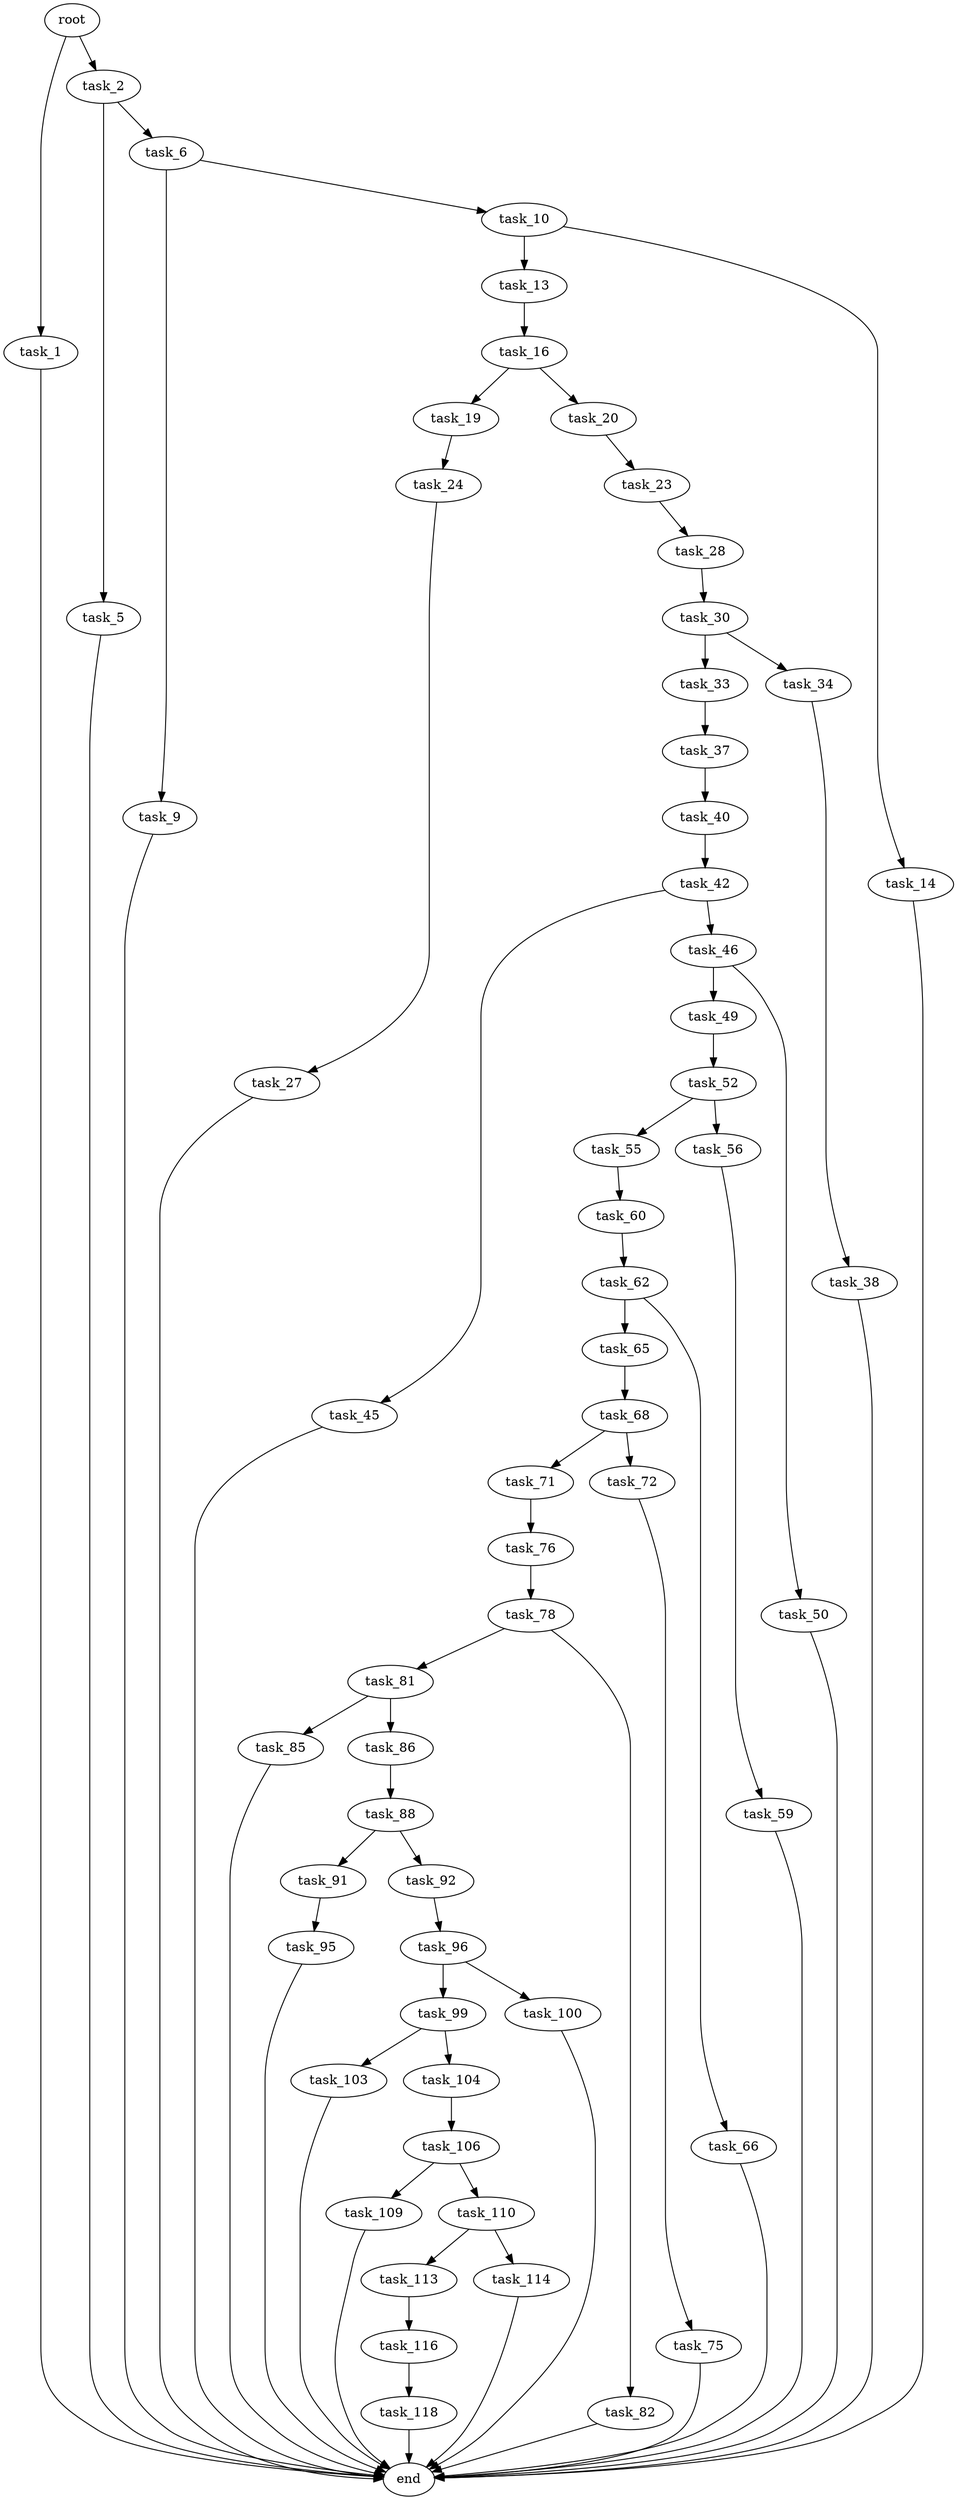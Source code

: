 digraph G {
  root [size="0.000000"];
  task_1 [size="154590276591.000000"];
  task_2 [size="782757789696.000000"];
  task_5 [size="227641856297.000000"];
  task_6 [size="656584292196.000000"];
  task_9 [size="46013978961.000000"];
  task_10 [size="5126792018.000000"];
  task_13 [size="38709425703.000000"];
  task_14 [size="28991029248.000000"];
  task_16 [size="4594907739.000000"];
  task_19 [size="443676844101.000000"];
  task_20 [size="1422887717.000000"];
  task_23 [size="138591302973.000000"];
  task_24 [size="782757789696.000000"];
  task_27 [size="12408755337.000000"];
  task_28 [size="14053042826.000000"];
  task_30 [size="138522933001.000000"];
  task_33 [size="8589934592.000000"];
  task_34 [size="1073741824000.000000"];
  task_37 [size="1073741824000.000000"];
  task_38 [size="231928233984.000000"];
  task_40 [size="68719476736.000000"];
  task_42 [size="3377094714.000000"];
  task_45 [size="20210949845.000000"];
  task_46 [size="19499192781.000000"];
  task_49 [size="3896049861.000000"];
  task_50 [size="615688813063.000000"];
  task_52 [size="13077910881.000000"];
  task_55 [size="28991029248.000000"];
  task_56 [size="39255002238.000000"];
  task_59 [size="368293445632.000000"];
  task_60 [size="1073741824000.000000"];
  task_62 [size="156284581654.000000"];
  task_65 [size="368293445632.000000"];
  task_66 [size="8589934592.000000"];
  task_68 [size="21117842227.000000"];
  task_71 [size="4216993374.000000"];
  task_72 [size="782757789696.000000"];
  task_75 [size="993649976886.000000"];
  task_76 [size="8589934592.000000"];
  task_78 [size="782757789696.000000"];
  task_81 [size="814715335992.000000"];
  task_82 [size="24858506869.000000"];
  task_85 [size="8249326309.000000"];
  task_86 [size="28991029248.000000"];
  task_88 [size="2863986613.000000"];
  task_91 [size="231928233984.000000"];
  task_92 [size="549755813888.000000"];
  task_95 [size="231928233984.000000"];
  task_96 [size="368293445632.000000"];
  task_99 [size="68719476736.000000"];
  task_100 [size="368293445632.000000"];
  task_103 [size="972595639.000000"];
  task_104 [size="16891383004.000000"];
  task_106 [size="447236000921.000000"];
  task_109 [size="9497304824.000000"];
  task_110 [size="368293445632.000000"];
  task_113 [size="52074123420.000000"];
  task_114 [size="1283448013.000000"];
  task_116 [size="18454986866.000000"];
  task_118 [size="250865291075.000000"];
  end [size="0.000000"];

  root -> task_1 [size="1.000000"];
  root -> task_2 [size="1.000000"];
  task_1 -> end [size="1.000000"];
  task_2 -> task_5 [size="679477248.000000"];
  task_2 -> task_6 [size="679477248.000000"];
  task_5 -> end [size="1.000000"];
  task_6 -> task_9 [size="536870912.000000"];
  task_6 -> task_10 [size="536870912.000000"];
  task_9 -> end [size="1.000000"];
  task_10 -> task_13 [size="134217728.000000"];
  task_10 -> task_14 [size="134217728.000000"];
  task_13 -> task_16 [size="679477248.000000"];
  task_14 -> end [size="1.000000"];
  task_16 -> task_19 [size="134217728.000000"];
  task_16 -> task_20 [size="134217728.000000"];
  task_19 -> task_24 [size="301989888.000000"];
  task_20 -> task_23 [size="33554432.000000"];
  task_23 -> task_28 [size="411041792.000000"];
  task_24 -> task_27 [size="679477248.000000"];
  task_27 -> end [size="1.000000"];
  task_28 -> task_30 [size="33554432.000000"];
  task_30 -> task_33 [size="209715200.000000"];
  task_30 -> task_34 [size="209715200.000000"];
  task_33 -> task_37 [size="33554432.000000"];
  task_34 -> task_38 [size="838860800.000000"];
  task_37 -> task_40 [size="838860800.000000"];
  task_38 -> end [size="1.000000"];
  task_40 -> task_42 [size="134217728.000000"];
  task_42 -> task_45 [size="411041792.000000"];
  task_42 -> task_46 [size="411041792.000000"];
  task_45 -> end [size="1.000000"];
  task_46 -> task_49 [size="536870912.000000"];
  task_46 -> task_50 [size="536870912.000000"];
  task_49 -> task_52 [size="75497472.000000"];
  task_50 -> end [size="1.000000"];
  task_52 -> task_55 [size="411041792.000000"];
  task_52 -> task_56 [size="411041792.000000"];
  task_55 -> task_60 [size="75497472.000000"];
  task_56 -> task_59 [size="679477248.000000"];
  task_59 -> end [size="1.000000"];
  task_60 -> task_62 [size="838860800.000000"];
  task_62 -> task_65 [size="134217728.000000"];
  task_62 -> task_66 [size="134217728.000000"];
  task_65 -> task_68 [size="411041792.000000"];
  task_66 -> end [size="1.000000"];
  task_68 -> task_71 [size="536870912.000000"];
  task_68 -> task_72 [size="536870912.000000"];
  task_71 -> task_76 [size="75497472.000000"];
  task_72 -> task_75 [size="679477248.000000"];
  task_75 -> end [size="1.000000"];
  task_76 -> task_78 [size="33554432.000000"];
  task_78 -> task_81 [size="679477248.000000"];
  task_78 -> task_82 [size="679477248.000000"];
  task_81 -> task_85 [size="838860800.000000"];
  task_81 -> task_86 [size="838860800.000000"];
  task_82 -> end [size="1.000000"];
  task_85 -> end [size="1.000000"];
  task_86 -> task_88 [size="75497472.000000"];
  task_88 -> task_91 [size="75497472.000000"];
  task_88 -> task_92 [size="75497472.000000"];
  task_91 -> task_95 [size="301989888.000000"];
  task_92 -> task_96 [size="536870912.000000"];
  task_95 -> end [size="1.000000"];
  task_96 -> task_99 [size="411041792.000000"];
  task_96 -> task_100 [size="411041792.000000"];
  task_99 -> task_103 [size="134217728.000000"];
  task_99 -> task_104 [size="134217728.000000"];
  task_100 -> end [size="1.000000"];
  task_103 -> end [size="1.000000"];
  task_104 -> task_106 [size="536870912.000000"];
  task_106 -> task_109 [size="301989888.000000"];
  task_106 -> task_110 [size="301989888.000000"];
  task_109 -> end [size="1.000000"];
  task_110 -> task_113 [size="411041792.000000"];
  task_110 -> task_114 [size="411041792.000000"];
  task_113 -> task_116 [size="75497472.000000"];
  task_114 -> end [size="1.000000"];
  task_116 -> task_118 [size="411041792.000000"];
  task_118 -> end [size="1.000000"];
}
